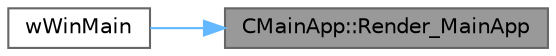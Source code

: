 digraph "CMainApp::Render_MainApp"
{
 // LATEX_PDF_SIZE
  bgcolor="transparent";
  edge [fontname=Helvetica,fontsize=10,labelfontname=Helvetica,labelfontsize=10];
  node [fontname=Helvetica,fontsize=10,shape=box,height=0.2,width=0.4];
  rankdir="RL";
  Node1 [id="Node000001",label="CMainApp::Render_MainApp",height=0.2,width=0.4,color="gray40", fillcolor="grey60", style="filled", fontcolor="black",tooltip=" "];
  Node1 -> Node2 [id="edge2_Node000001_Node000002",dir="back",color="steelblue1",style="solid",tooltip=" "];
  Node2 [id="Node000002",label="wWinMain",height=0.2,width=0.4,color="grey40", fillcolor="white", style="filled",URL="$_client_8cpp.html#a1e683c5a19c00d05cd803e46b805e339",tooltip=" "];
}
